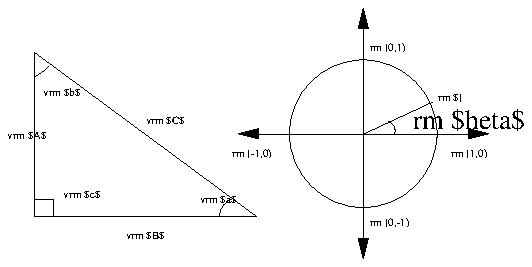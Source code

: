 .PS
.baseline 12
"\sixrm $\theta$" at 2.087,9.902 ljust
.ps 4
arc at 1.208,9.438 from 1.188,9.525 to 1.119,9.438
arc at 1.947,9.866 from 1.962,9.912 to 1.994,9.850 cw
ellipse at 1.837,9.850 wid 0.738 ht 0.738
line from  0.194,10.256 to 0.194,9.438 to 1.300,9.438 to 0.194,10.256
line from  0.287,9.438 to 0.287,9.525 to 0.194,9.525
line from  1.837,9.850 to 2.181,10.006
line <-> from 1.837,10.475 to 1.837,9.225
line <-> from 1.212,9.850 to 2.462,9.850
.baseline 9
"\fivrm $A$" at 0.056,9.836 ljust
"\fivrm $c$" at 0.338,9.542 ljust
"\fivrm $B$" at 0.650,9.336 ljust
"\fivrm $a$" at 1.019,9.517 ljust
"\fivrm $b$" at 0.237,10.049 ljust
"\fivrm $C$" at 0.750,9.911 ljust
.baseline 12
"\sixrm (0,-1)" at 1.869,9.402 ljust
"\sixrm (0,1)" at 1.869,10.277 ljust
"\sixrm (-1,0)" at 1.181,9.746 ljust
"\sixrm (1,0)" at 2.275,9.746 ljust
"\sixrm $(\cos \theta, \sin \theta)$" at 2.212,10.027 ljust
arc at 0.136,10.289 from 0.194,10.137 to 0.263,10.188
.PE
